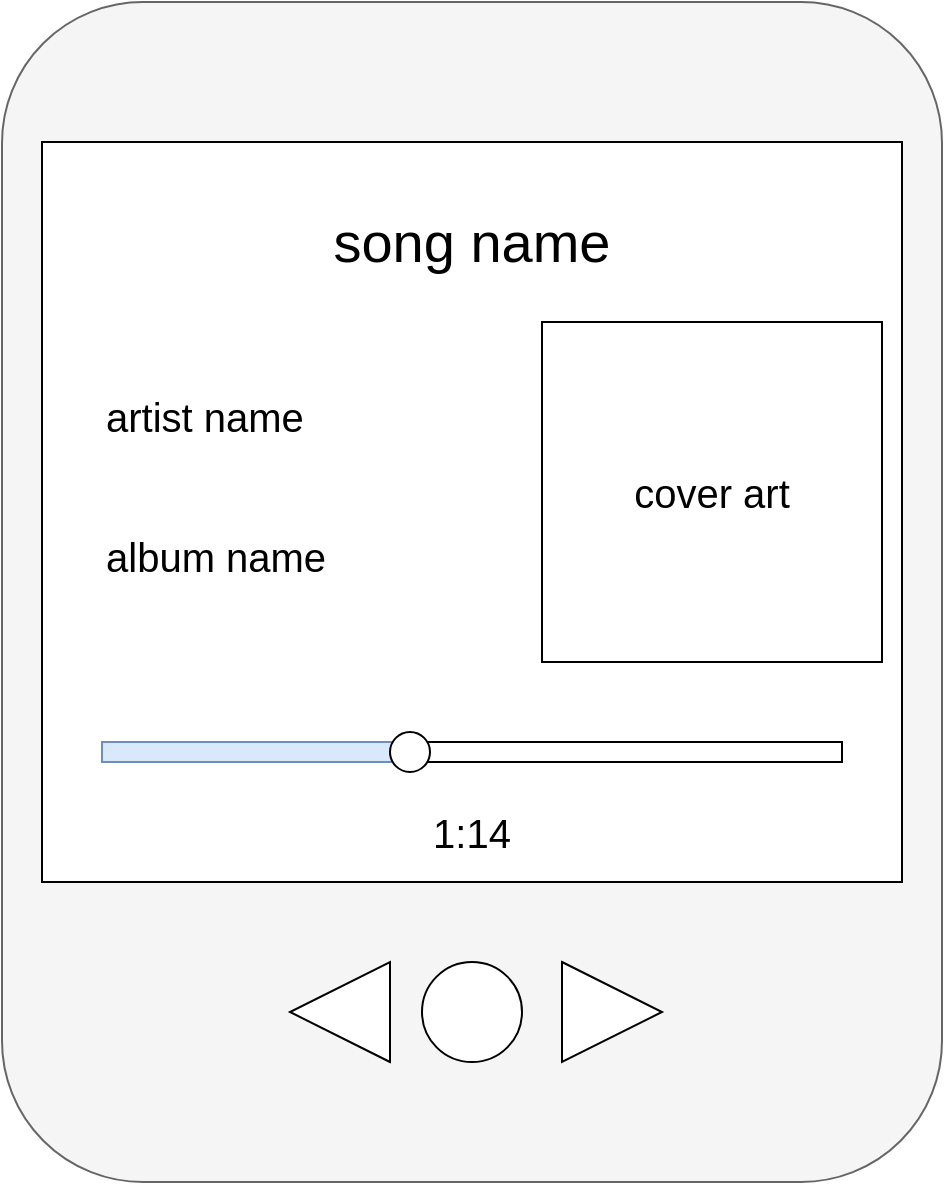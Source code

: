 <mxfile version="15.9.6" type="device"><diagram id="pcx_F2cQ6EQzVm22BRjq" name="Page-1"><mxGraphModel dx="1422" dy="762" grid="1" gridSize="10" guides="1" tooltips="1" connect="1" arrows="1" fold="1" page="1" pageScale="1" pageWidth="827" pageHeight="1169" math="0" shadow="0"><root><mxCell id="0"/><mxCell id="1" parent="0"/><mxCell id="-SquEQjPHroIqpkfz3QE-1" value="" style="rounded=1;whiteSpace=wrap;html=1;fillColor=#f5f5f5;fontColor=#333333;strokeColor=#666666;" vertex="1" parent="1"><mxGeometry x="220" y="90" width="470" height="590" as="geometry"/></mxCell><mxCell id="-SquEQjPHroIqpkfz3QE-3" value="" style="rounded=0;whiteSpace=wrap;html=1;" vertex="1" parent="1"><mxGeometry x="240" y="160" width="430" height="370" as="geometry"/></mxCell><mxCell id="-SquEQjPHroIqpkfz3QE-4" value="&lt;font style=&quot;font-size: 28px&quot;&gt;song name&lt;/font&gt;" style="text;html=1;strokeColor=none;fillColor=none;align=center;verticalAlign=middle;whiteSpace=wrap;rounded=0;" vertex="1" parent="1"><mxGeometry x="270" y="180" width="370" height="60" as="geometry"/></mxCell><mxCell id="-SquEQjPHroIqpkfz3QE-5" value="&lt;font style=&quot;font-size: 20px&quot;&gt;artist name&lt;/font&gt;" style="text;html=1;strokeColor=none;fillColor=none;align=left;verticalAlign=middle;whiteSpace=wrap;rounded=0;fontSize=28;" vertex="1" parent="1"><mxGeometry x="270" y="270" width="120" height="50" as="geometry"/></mxCell><mxCell id="-SquEQjPHroIqpkfz3QE-6" value="&lt;font style=&quot;font-size: 20px&quot;&gt;album name&lt;/font&gt;" style="text;html=1;strokeColor=none;fillColor=none;align=left;verticalAlign=middle;whiteSpace=wrap;rounded=0;fontSize=28;" vertex="1" parent="1"><mxGeometry x="270" y="340" width="120" height="50" as="geometry"/></mxCell><mxCell id="-SquEQjPHroIqpkfz3QE-9" value="cover art" style="rounded=0;whiteSpace=wrap;html=1;fontSize=20;" vertex="1" parent="1"><mxGeometry x="490" y="250" width="170" height="170" as="geometry"/></mxCell><mxCell id="-SquEQjPHroIqpkfz3QE-10" value="" style="rounded=0;whiteSpace=wrap;html=1;fontSize=20;fillColor=#dae8fc;strokeColor=#6c8ebf;" vertex="1" parent="1"><mxGeometry x="270" y="460" width="150" height="10" as="geometry"/></mxCell><mxCell id="-SquEQjPHroIqpkfz3QE-13" value="" style="rounded=0;whiteSpace=wrap;html=1;fontSize=20;" vertex="1" parent="1"><mxGeometry x="420" y="460" width="220" height="10" as="geometry"/></mxCell><mxCell id="-SquEQjPHroIqpkfz3QE-11" value="" style="ellipse;whiteSpace=wrap;html=1;aspect=fixed;fontSize=20;" vertex="1" parent="1"><mxGeometry x="414" y="455" width="20" height="20" as="geometry"/></mxCell><mxCell id="-SquEQjPHroIqpkfz3QE-14" value="1:14" style="text;html=1;strokeColor=none;fillColor=none;align=center;verticalAlign=middle;whiteSpace=wrap;rounded=0;fontSize=20;" vertex="1" parent="1"><mxGeometry x="425" y="490" width="60" height="30" as="geometry"/></mxCell><mxCell id="-SquEQjPHroIqpkfz3QE-15" value="" style="triangle;whiteSpace=wrap;html=1;fontSize=20;" vertex="1" parent="1"><mxGeometry x="500" y="570" width="50" height="50" as="geometry"/></mxCell><mxCell id="-SquEQjPHroIqpkfz3QE-16" value="" style="triangle;whiteSpace=wrap;html=1;fontSize=20;rotation=-180;" vertex="1" parent="1"><mxGeometry x="364" y="570" width="50" height="50" as="geometry"/></mxCell><mxCell id="-SquEQjPHroIqpkfz3QE-17" value="" style="ellipse;whiteSpace=wrap;html=1;aspect=fixed;fontSize=20;" vertex="1" parent="1"><mxGeometry x="430" y="570" width="50" height="50" as="geometry"/></mxCell></root></mxGraphModel></diagram></mxfile>